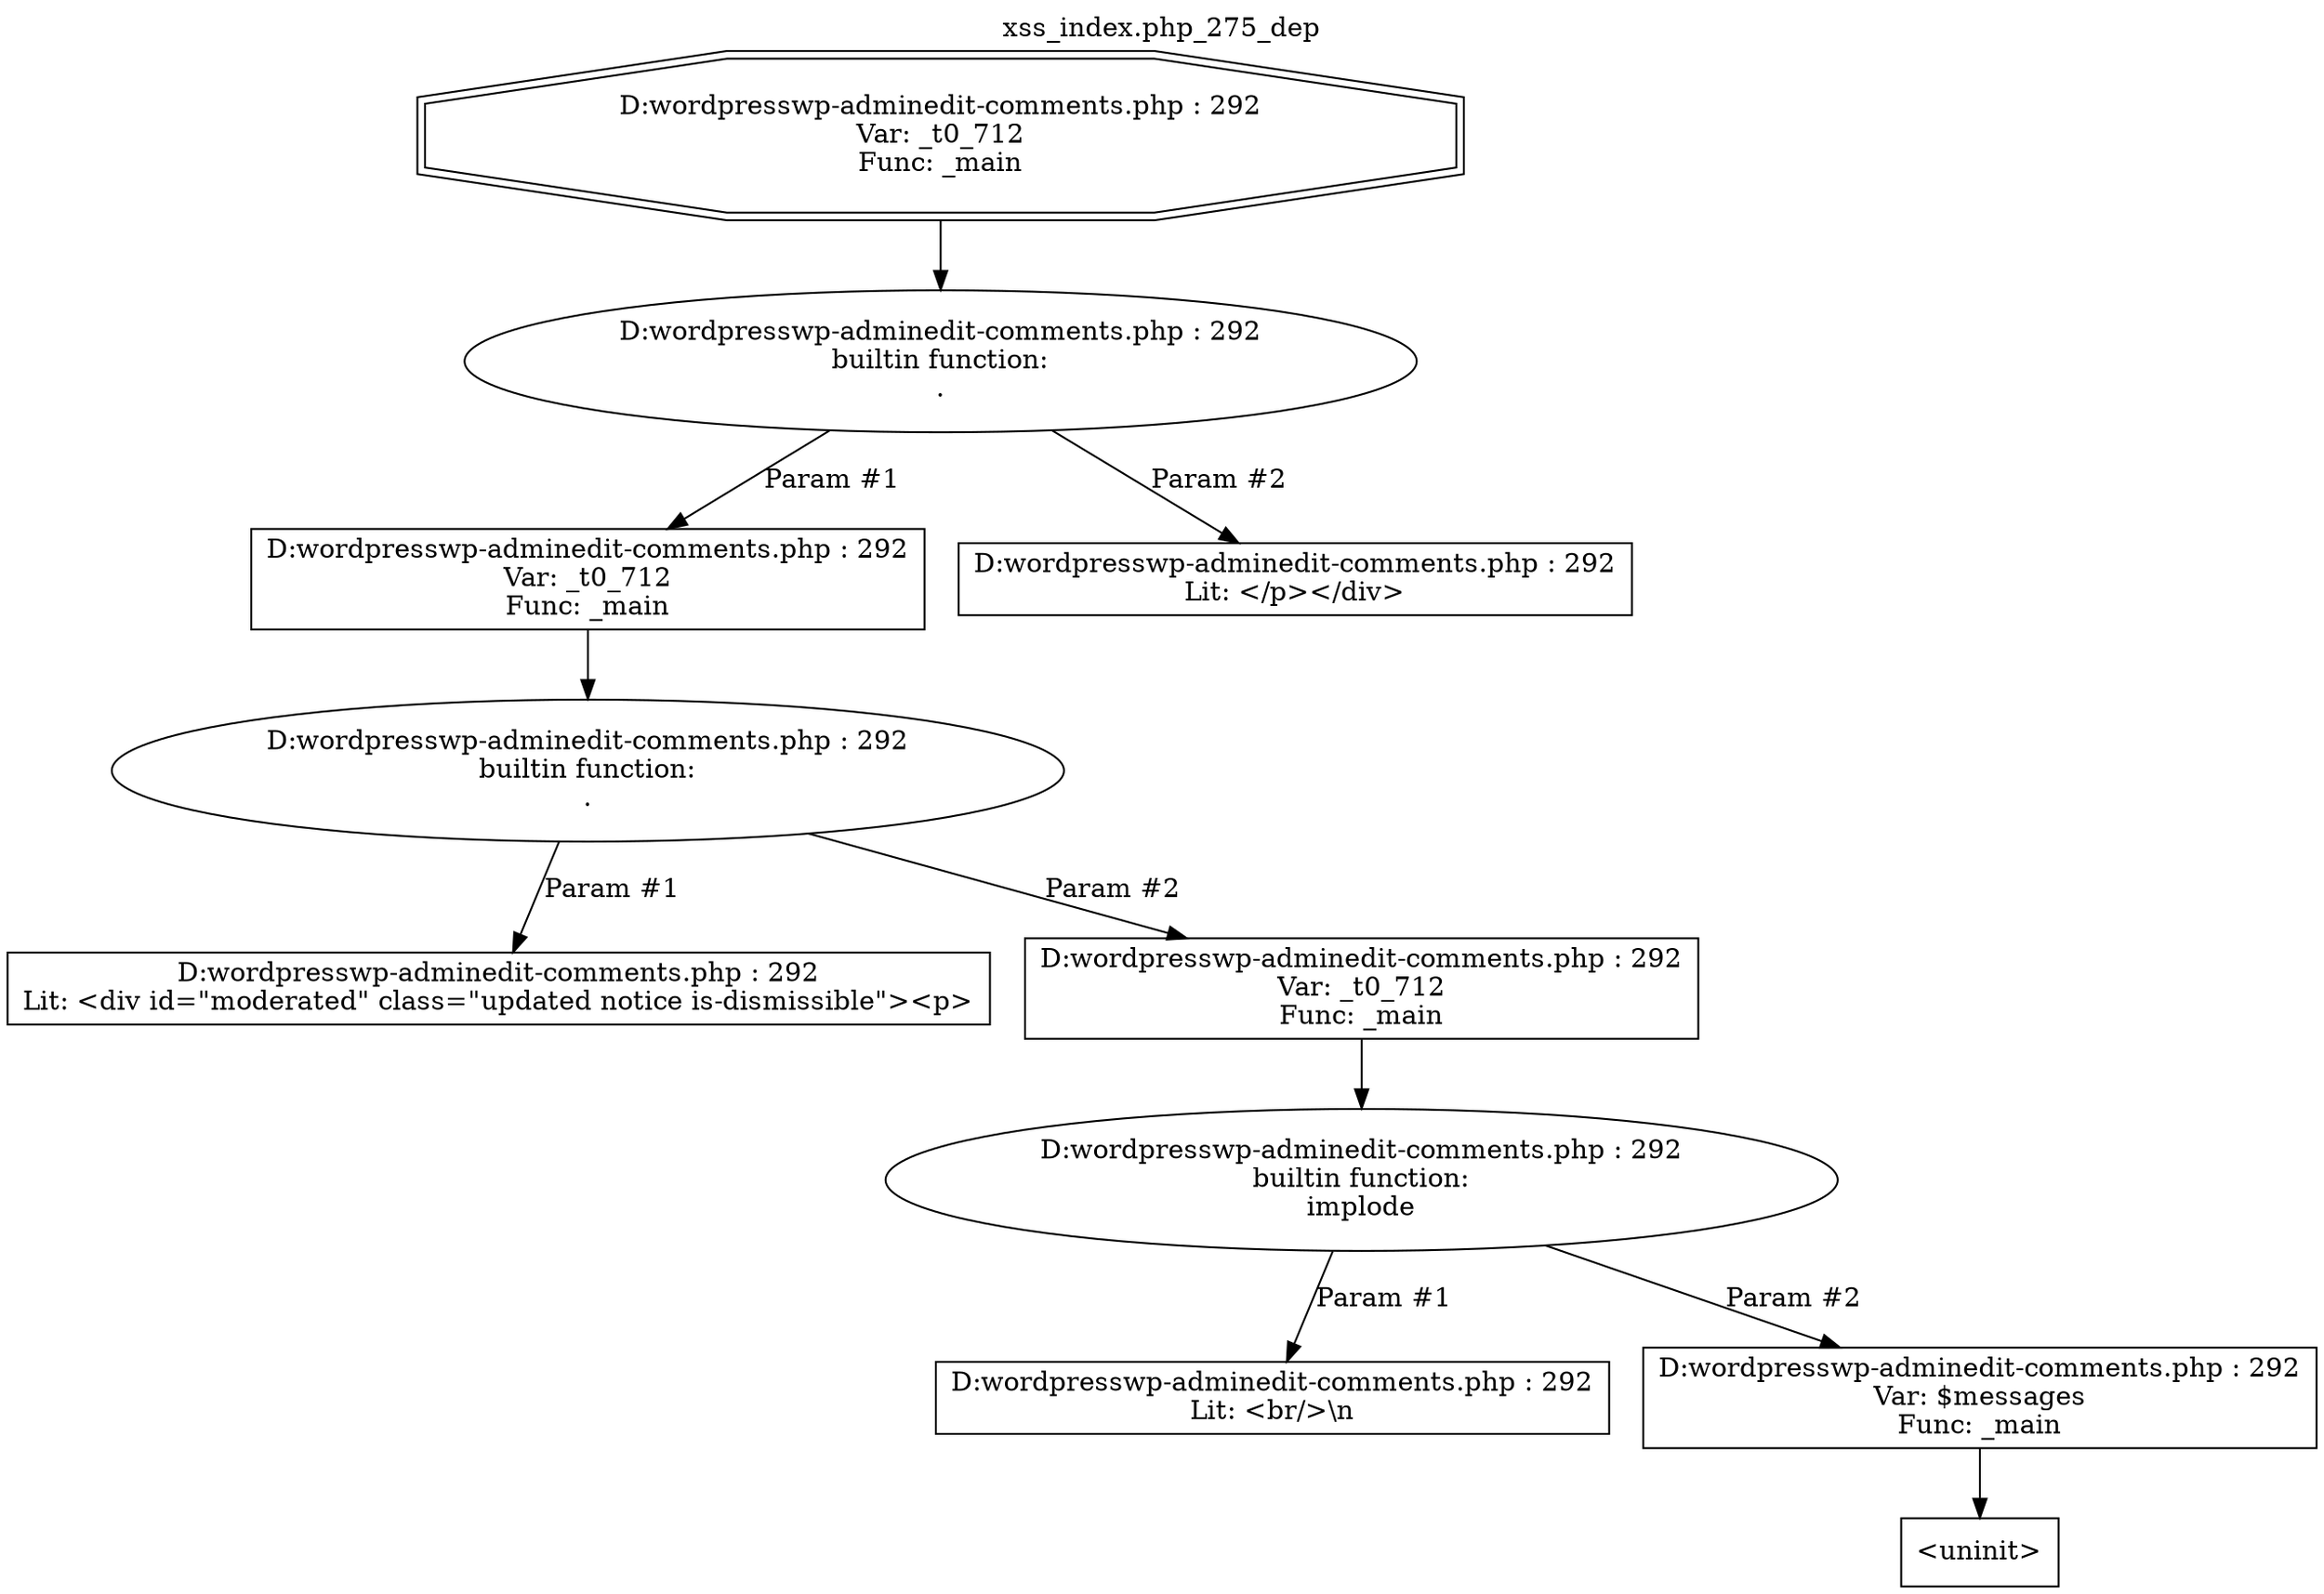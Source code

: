 digraph cfg {
  label="xss_index.php_275_dep";
  labelloc=t;
  n1 [shape=doubleoctagon, label="D:\wordpress\wp-admin\edit-comments.php : 292\nVar: _t0_712\nFunc: _main\n"];
  n2 [shape=ellipse, label="D:\wordpress\wp-admin\edit-comments.php : 292\nbuiltin function:\n.\n"];
  n3 [shape=box, label="D:\wordpress\wp-admin\edit-comments.php : 292\nVar: _t0_712\nFunc: _main\n"];
  n4 [shape=ellipse, label="D:\wordpress\wp-admin\edit-comments.php : 292\nbuiltin function:\n.\n"];
  n5 [shape=box, label="D:\wordpress\wp-admin\edit-comments.php : 292\nLit: <div id=\"moderated\" class=\"updated notice is-dismissible\"><p>\n"];
  n6 [shape=box, label="D:\wordpress\wp-admin\edit-comments.php : 292\nVar: _t0_712\nFunc: _main\n"];
  n7 [shape=ellipse, label="D:\wordpress\wp-admin\edit-comments.php : 292\nbuiltin function:\nimplode\n"];
  n8 [shape=box, label="D:\wordpress\wp-admin\edit-comments.php : 292\nLit: <br/>\\n\n"];
  n9 [shape=box, label="D:\wordpress\wp-admin\edit-comments.php : 292\nVar: $messages\nFunc: _main\n"];
  n10 [shape=box, label="<uninit>"];
  n11 [shape=box, label="D:\wordpress\wp-admin\edit-comments.php : 292\nLit: </p></div>\n"];
  n1 -> n2;
  n3 -> n4;
  n4 -> n5[label="Param #1"];
  n4 -> n6[label="Param #2"];
  n6 -> n7;
  n7 -> n8[label="Param #1"];
  n7 -> n9[label="Param #2"];
  n9 -> n10;
  n2 -> n3[label="Param #1"];
  n2 -> n11[label="Param #2"];
}

